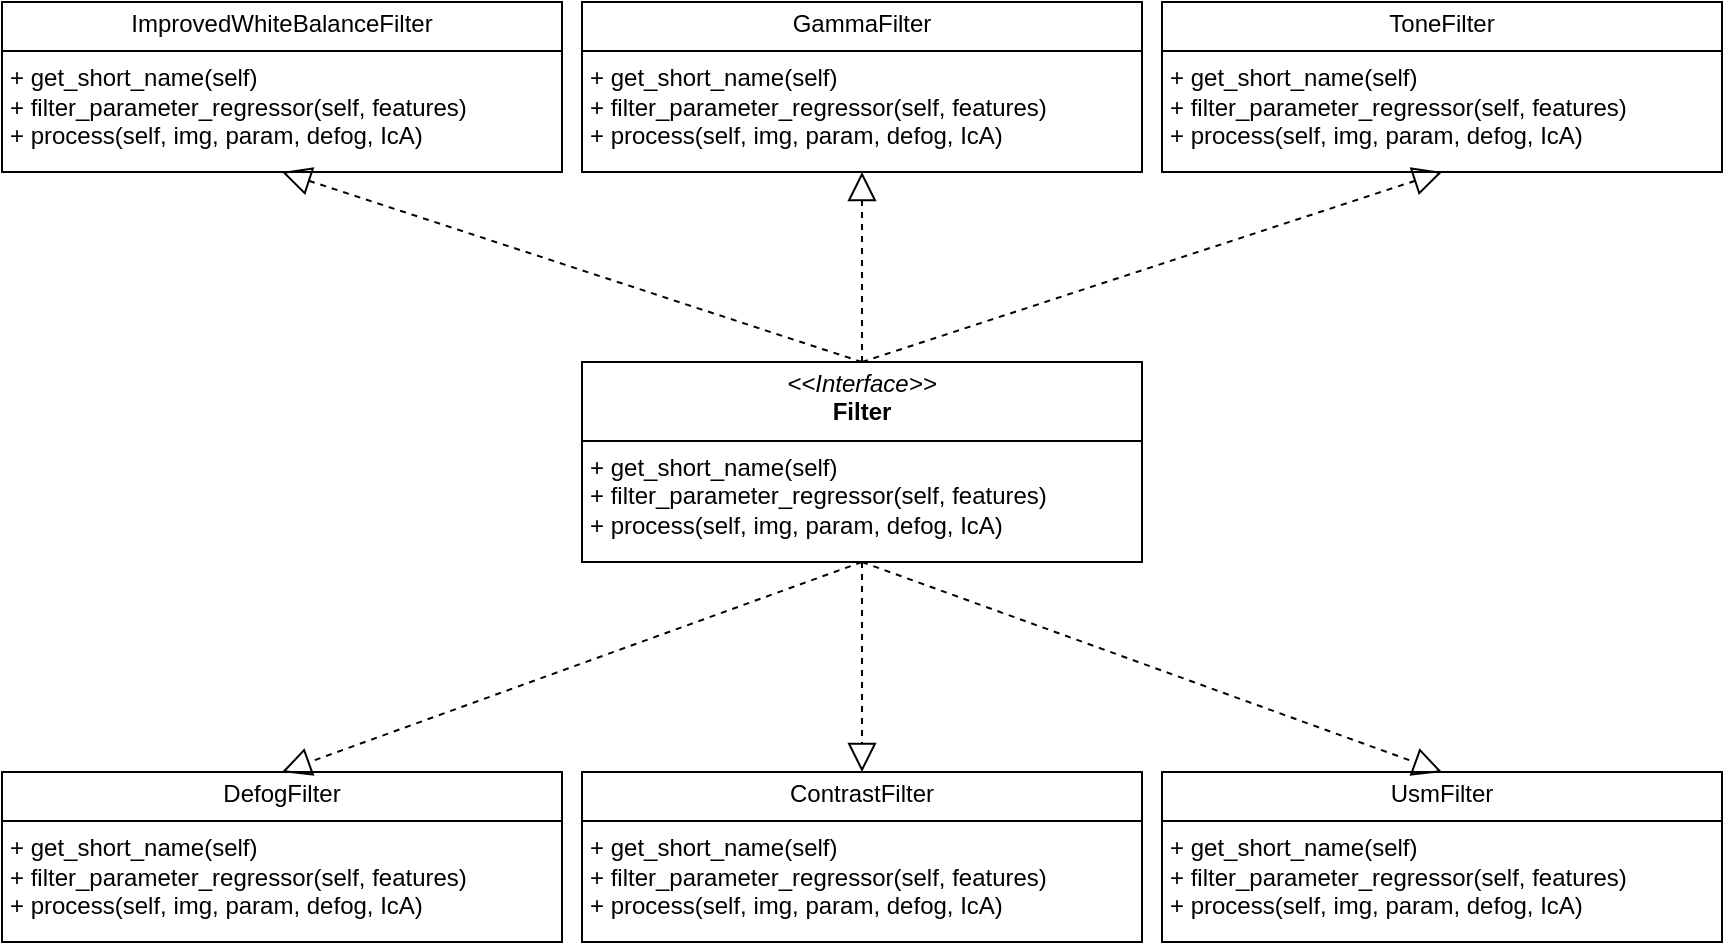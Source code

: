 <mxfile version="24.4.0" type="github">
  <diagram name="第 1 页" id="ewijwr4XluIojpZv05pp">
    <mxGraphModel dx="1434" dy="786" grid="1" gridSize="10" guides="1" tooltips="1" connect="1" arrows="1" fold="1" page="1" pageScale="1" pageWidth="827" pageHeight="1169" math="0" shadow="0">
      <root>
        <mxCell id="0" />
        <mxCell id="1" parent="0" />
        <mxCell id="wLcMzcO36znTxegeTcKf-17" value="&lt;p style=&quot;margin:0px;margin-top:4px;text-align:center;&quot;&gt;&lt;i&gt;&amp;lt;&amp;lt;Interface&amp;gt;&amp;gt;&lt;/i&gt;&lt;br&gt;&lt;b&gt;Filter&lt;/b&gt;&lt;/p&gt;&lt;hr size=&quot;1&quot; style=&quot;border-style:solid;&quot;&gt;&lt;p style=&quot;margin:0px;margin-left:4px;&quot;&gt;+ get_short_name(self)&lt;br&gt;+ filter_parameter_regressor(self, features)&lt;/p&gt;&lt;p style=&quot;margin:0px;margin-left:4px;&quot;&gt;+ process(self, img, param, defog, IcA)&lt;/p&gt;" style="verticalAlign=top;align=left;overflow=fill;html=1;whiteSpace=wrap;" vertex="1" parent="1">
          <mxGeometry x="320" y="330" width="280" height="100" as="geometry" />
        </mxCell>
        <mxCell id="wLcMzcO36znTxegeTcKf-18" value="&lt;p style=&quot;margin:0px;margin-top:4px;text-align:center;&quot;&gt;DefogFilter&lt;/p&gt;&lt;hr size=&quot;1&quot; style=&quot;border-style:solid;&quot;&gt;&lt;p style=&quot;margin:0px;margin-left:4px;&quot;&gt;+ get_short_name(self)&lt;br&gt;+ filter_parameter_regressor(self, features)&lt;/p&gt;&lt;p style=&quot;margin:0px;margin-left:4px;&quot;&gt;+ process(self, img, param, defog, IcA)&lt;/p&gt;" style="verticalAlign=top;align=left;overflow=fill;html=1;whiteSpace=wrap;" vertex="1" parent="1">
          <mxGeometry x="30" y="535" width="280" height="85" as="geometry" />
        </mxCell>
        <mxCell id="wLcMzcO36znTxegeTcKf-19" value="&lt;p style=&quot;margin:0px;margin-top:4px;text-align:center;&quot;&gt;ContrastFilter&lt;/p&gt;&lt;hr size=&quot;1&quot; style=&quot;border-style:solid;&quot;&gt;&lt;p style=&quot;margin:0px;margin-left:4px;&quot;&gt;+ get_short_name(self)&lt;br&gt;+ filter_parameter_regressor(self, features)&lt;/p&gt;&lt;p style=&quot;margin:0px;margin-left:4px;&quot;&gt;+ process(self, img, param, defog, IcA)&lt;/p&gt;" style="verticalAlign=top;align=left;overflow=fill;html=1;whiteSpace=wrap;" vertex="1" parent="1">
          <mxGeometry x="320" y="535" width="280" height="85" as="geometry" />
        </mxCell>
        <mxCell id="wLcMzcO36znTxegeTcKf-20" value="&lt;p style=&quot;margin:0px;margin-top:4px;text-align:center;&quot;&gt;UsmFilter&lt;/p&gt;&lt;hr size=&quot;1&quot; style=&quot;border-style:solid;&quot;&gt;&lt;p style=&quot;margin:0px;margin-left:4px;&quot;&gt;+ get_short_name(self)&lt;br&gt;+ filter_parameter_regressor(self, features)&lt;/p&gt;&lt;p style=&quot;margin:0px;margin-left:4px;&quot;&gt;+ process(self, img, param, defog, IcA)&lt;/p&gt;" style="verticalAlign=top;align=left;overflow=fill;html=1;whiteSpace=wrap;" vertex="1" parent="1">
          <mxGeometry x="610" y="535" width="280" height="85" as="geometry" />
        </mxCell>
        <mxCell id="wLcMzcO36znTxegeTcKf-22" value="&lt;p style=&quot;margin:0px;margin-top:4px;text-align:center;&quot;&gt;ImprovedWhiteBalanceFilter&lt;/p&gt;&lt;hr size=&quot;1&quot; style=&quot;border-style:solid;&quot;&gt;&lt;p style=&quot;margin:0px;margin-left:4px;&quot;&gt;+ get_short_name(self)&lt;br&gt;+ filter_parameter_regressor(self, features)&lt;/p&gt;&lt;p style=&quot;margin:0px;margin-left:4px;&quot;&gt;+ process(self, img, param, defog, IcA)&lt;/p&gt;" style="verticalAlign=top;align=left;overflow=fill;html=1;whiteSpace=wrap;" vertex="1" parent="1">
          <mxGeometry x="30" y="150" width="280" height="85" as="geometry" />
        </mxCell>
        <mxCell id="wLcMzcO36znTxegeTcKf-23" value="&lt;p style=&quot;margin:0px;margin-top:4px;text-align:center;&quot;&gt;GammaFilter&lt;/p&gt;&lt;hr size=&quot;1&quot; style=&quot;border-style:solid;&quot;&gt;&lt;p style=&quot;margin:0px;margin-left:4px;&quot;&gt;+ get_short_name(self)&lt;br&gt;+ filter_parameter_regressor(self, features)&lt;/p&gt;&lt;p style=&quot;margin:0px;margin-left:4px;&quot;&gt;+ process(self, img, param, defog, IcA)&lt;/p&gt;" style="verticalAlign=top;align=left;overflow=fill;html=1;whiteSpace=wrap;" vertex="1" parent="1">
          <mxGeometry x="320" y="150" width="280" height="85" as="geometry" />
        </mxCell>
        <mxCell id="wLcMzcO36znTxegeTcKf-24" value="&lt;p style=&quot;margin:0px;margin-top:4px;text-align:center;&quot;&gt;ToneFilter&lt;/p&gt;&lt;hr size=&quot;1&quot; style=&quot;border-style:solid;&quot;&gt;&lt;p style=&quot;margin:0px;margin-left:4px;&quot;&gt;+ get_short_name(self)&lt;br&gt;+ filter_parameter_regressor(self, features)&lt;/p&gt;&lt;p style=&quot;margin:0px;margin-left:4px;&quot;&gt;+ process(self, img, param, defog, IcA)&lt;/p&gt;" style="verticalAlign=top;align=left;overflow=fill;html=1;whiteSpace=wrap;" vertex="1" parent="1">
          <mxGeometry x="610" y="150" width="280" height="85" as="geometry" />
        </mxCell>
        <mxCell id="wLcMzcO36znTxegeTcKf-25" value="" style="endArrow=block;dashed=1;endFill=0;endSize=12;html=1;rounded=0;entryX=0.5;entryY=1;entryDx=0;entryDy=0;exitX=0.5;exitY=0;exitDx=0;exitDy=0;" edge="1" parent="1" source="wLcMzcO36znTxegeTcKf-17" target="wLcMzcO36znTxegeTcKf-24">
          <mxGeometry width="160" relative="1" as="geometry">
            <mxPoint x="600" y="380" as="sourcePoint" />
            <mxPoint x="760" y="380" as="targetPoint" />
          </mxGeometry>
        </mxCell>
        <mxCell id="wLcMzcO36znTxegeTcKf-26" value="" style="endArrow=block;dashed=1;endFill=0;endSize=12;html=1;rounded=0;entryX=0.5;entryY=1;entryDx=0;entryDy=0;exitX=0.5;exitY=0;exitDx=0;exitDy=0;" edge="1" parent="1" source="wLcMzcO36znTxegeTcKf-17" target="wLcMzcO36znTxegeTcKf-23">
          <mxGeometry width="160" relative="1" as="geometry">
            <mxPoint x="460" y="320" as="sourcePoint" />
            <mxPoint x="760" y="245" as="targetPoint" />
          </mxGeometry>
        </mxCell>
        <mxCell id="wLcMzcO36znTxegeTcKf-27" value="" style="endArrow=block;dashed=1;endFill=0;endSize=12;html=1;rounded=0;entryX=0.5;entryY=1;entryDx=0;entryDy=0;exitX=0.5;exitY=0;exitDx=0;exitDy=0;" edge="1" parent="1" source="wLcMzcO36znTxegeTcKf-17" target="wLcMzcO36znTxegeTcKf-22">
          <mxGeometry width="160" relative="1" as="geometry">
            <mxPoint x="480" y="350" as="sourcePoint" />
            <mxPoint x="770" y="255" as="targetPoint" />
          </mxGeometry>
        </mxCell>
        <mxCell id="wLcMzcO36znTxegeTcKf-28" value="" style="endArrow=block;dashed=1;endFill=0;endSize=12;html=1;rounded=0;entryX=0.5;entryY=0;entryDx=0;entryDy=0;exitX=0.5;exitY=1;exitDx=0;exitDy=0;" edge="1" parent="1" source="wLcMzcO36znTxegeTcKf-17" target="wLcMzcO36znTxegeTcKf-19">
          <mxGeometry width="160" relative="1" as="geometry">
            <mxPoint x="490" y="360" as="sourcePoint" />
            <mxPoint x="780" y="265" as="targetPoint" />
          </mxGeometry>
        </mxCell>
        <mxCell id="wLcMzcO36znTxegeTcKf-29" value="" style="endArrow=block;dashed=1;endFill=0;endSize=12;html=1;rounded=0;entryX=0.5;entryY=0;entryDx=0;entryDy=0;exitX=0.5;exitY=1;exitDx=0;exitDy=0;" edge="1" parent="1" source="wLcMzcO36znTxegeTcKf-17" target="wLcMzcO36znTxegeTcKf-20">
          <mxGeometry width="160" relative="1" as="geometry">
            <mxPoint x="500" y="370" as="sourcePoint" />
            <mxPoint x="790" y="275" as="targetPoint" />
          </mxGeometry>
        </mxCell>
        <mxCell id="wLcMzcO36znTxegeTcKf-30" value="" style="endArrow=block;dashed=1;endFill=0;endSize=12;html=1;rounded=0;entryX=0.5;entryY=0;entryDx=0;entryDy=0;exitX=0.5;exitY=1;exitDx=0;exitDy=0;" edge="1" parent="1" source="wLcMzcO36znTxegeTcKf-17" target="wLcMzcO36znTxegeTcKf-18">
          <mxGeometry width="160" relative="1" as="geometry">
            <mxPoint x="510" y="380" as="sourcePoint" />
            <mxPoint x="800" y="285" as="targetPoint" />
          </mxGeometry>
        </mxCell>
      </root>
    </mxGraphModel>
  </diagram>
</mxfile>
